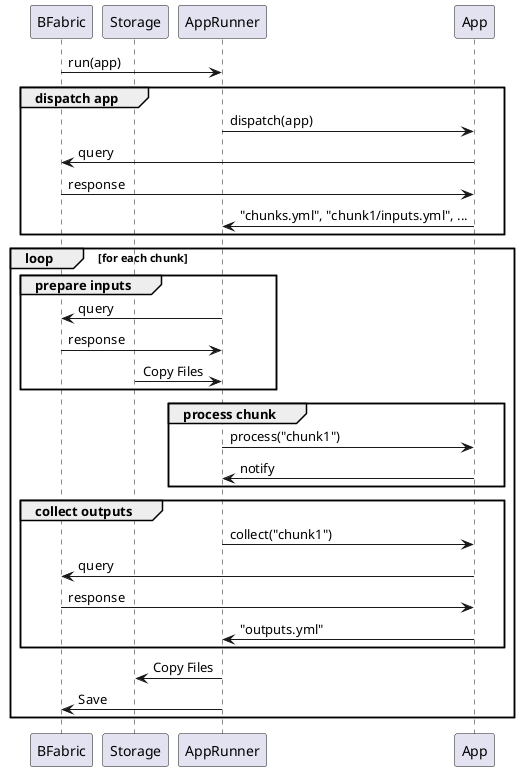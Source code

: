 @startuml

participant BFabric
participant Storage
participant AppRunner
participant App

BFabric -> AppRunner: run(app)

group dispatch app
    AppRunner -> App: dispatch(app)
    App -> BFabric: query
    BFabric -> App: response
    App -> AppRunner: "chunks.yml", "chunk1/inputs.yml", ...
end

loop for each chunk
    group prepare inputs
        AppRunner -> BFabric: query
        BFabric -> AppRunner: response
        Storage -> AppRunner: Copy Files
    end

    group process chunk
        AppRunner -> App: process("chunk1")
        App -> AppRunner: notify
    end

    group collect outputs
        AppRunner -> App: collect("chunk1")
        App -> BFabric: query
        BFabric -> App: response
        App -> AppRunner: "outputs.yml"
    end

    AppRunner -> Storage: Copy Files
    AppRunner -> BFabric: Save

end

@enduml
